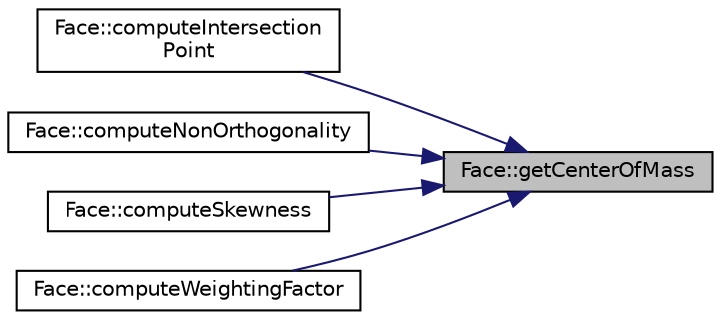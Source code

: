 digraph "Face::getCenterOfMass"
{
 // LATEX_PDF_SIZE
  edge [fontname="Helvetica",fontsize="10",labelfontname="Helvetica",labelfontsize="10"];
  node [fontname="Helvetica",fontsize="10",shape=record];
  rankdir="RL";
  Node1 [label="Face::getCenterOfMass",height=0.2,width=0.4,color="black", fillcolor="grey75", style="filled", fontcolor="black",tooltip=" "];
  Node1 -> Node2 [dir="back",color="midnightblue",fontsize="10",style="solid",fontname="Helvetica"];
  Node2 [label="Face::computeIntersection\lPoint",height=0.2,width=0.4,color="black", fillcolor="white", style="filled",URL="$classFace.html#ab8683a66faed7a0efd8b67da9e8d2dcf",tooltip=" "];
  Node1 -> Node3 [dir="back",color="midnightblue",fontsize="10",style="solid",fontname="Helvetica"];
  Node3 [label="Face::computeNonOrthogonality",height=0.2,width=0.4,color="black", fillcolor="white", style="filled",URL="$classFace.html#a2d4cf4519725e64a6b95e0fcaa589ea6",tooltip=" "];
  Node1 -> Node4 [dir="back",color="midnightblue",fontsize="10",style="solid",fontname="Helvetica"];
  Node4 [label="Face::computeSkewness",height=0.2,width=0.4,color="black", fillcolor="white", style="filled",URL="$classFace.html#ab6aaaa27bc48d42c68bf2033b7aae801",tooltip=" "];
  Node1 -> Node5 [dir="back",color="midnightblue",fontsize="10",style="solid",fontname="Helvetica"];
  Node5 [label="Face::computeWeightingFactor",height=0.2,width=0.4,color="black", fillcolor="white", style="filled",URL="$classFace.html#a93a8eb18180b2c5387226b4c24ee4fbb",tooltip="Computation of cells face weighting factor, ."];
}
